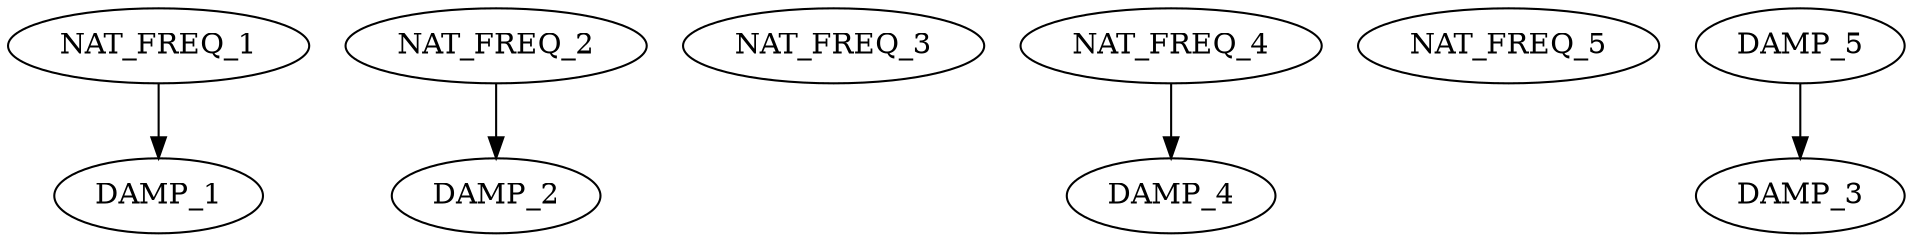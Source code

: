 strict digraph "" {
	NAT_FREQ_1 -> DAMP_1;
	NAT_FREQ_2 -> DAMP_2;
	NAT_FREQ_3;
	NAT_FREQ_4 -> DAMP_4;
	NAT_FREQ_5;
	DAMP_5 -> DAMP_3;
}
